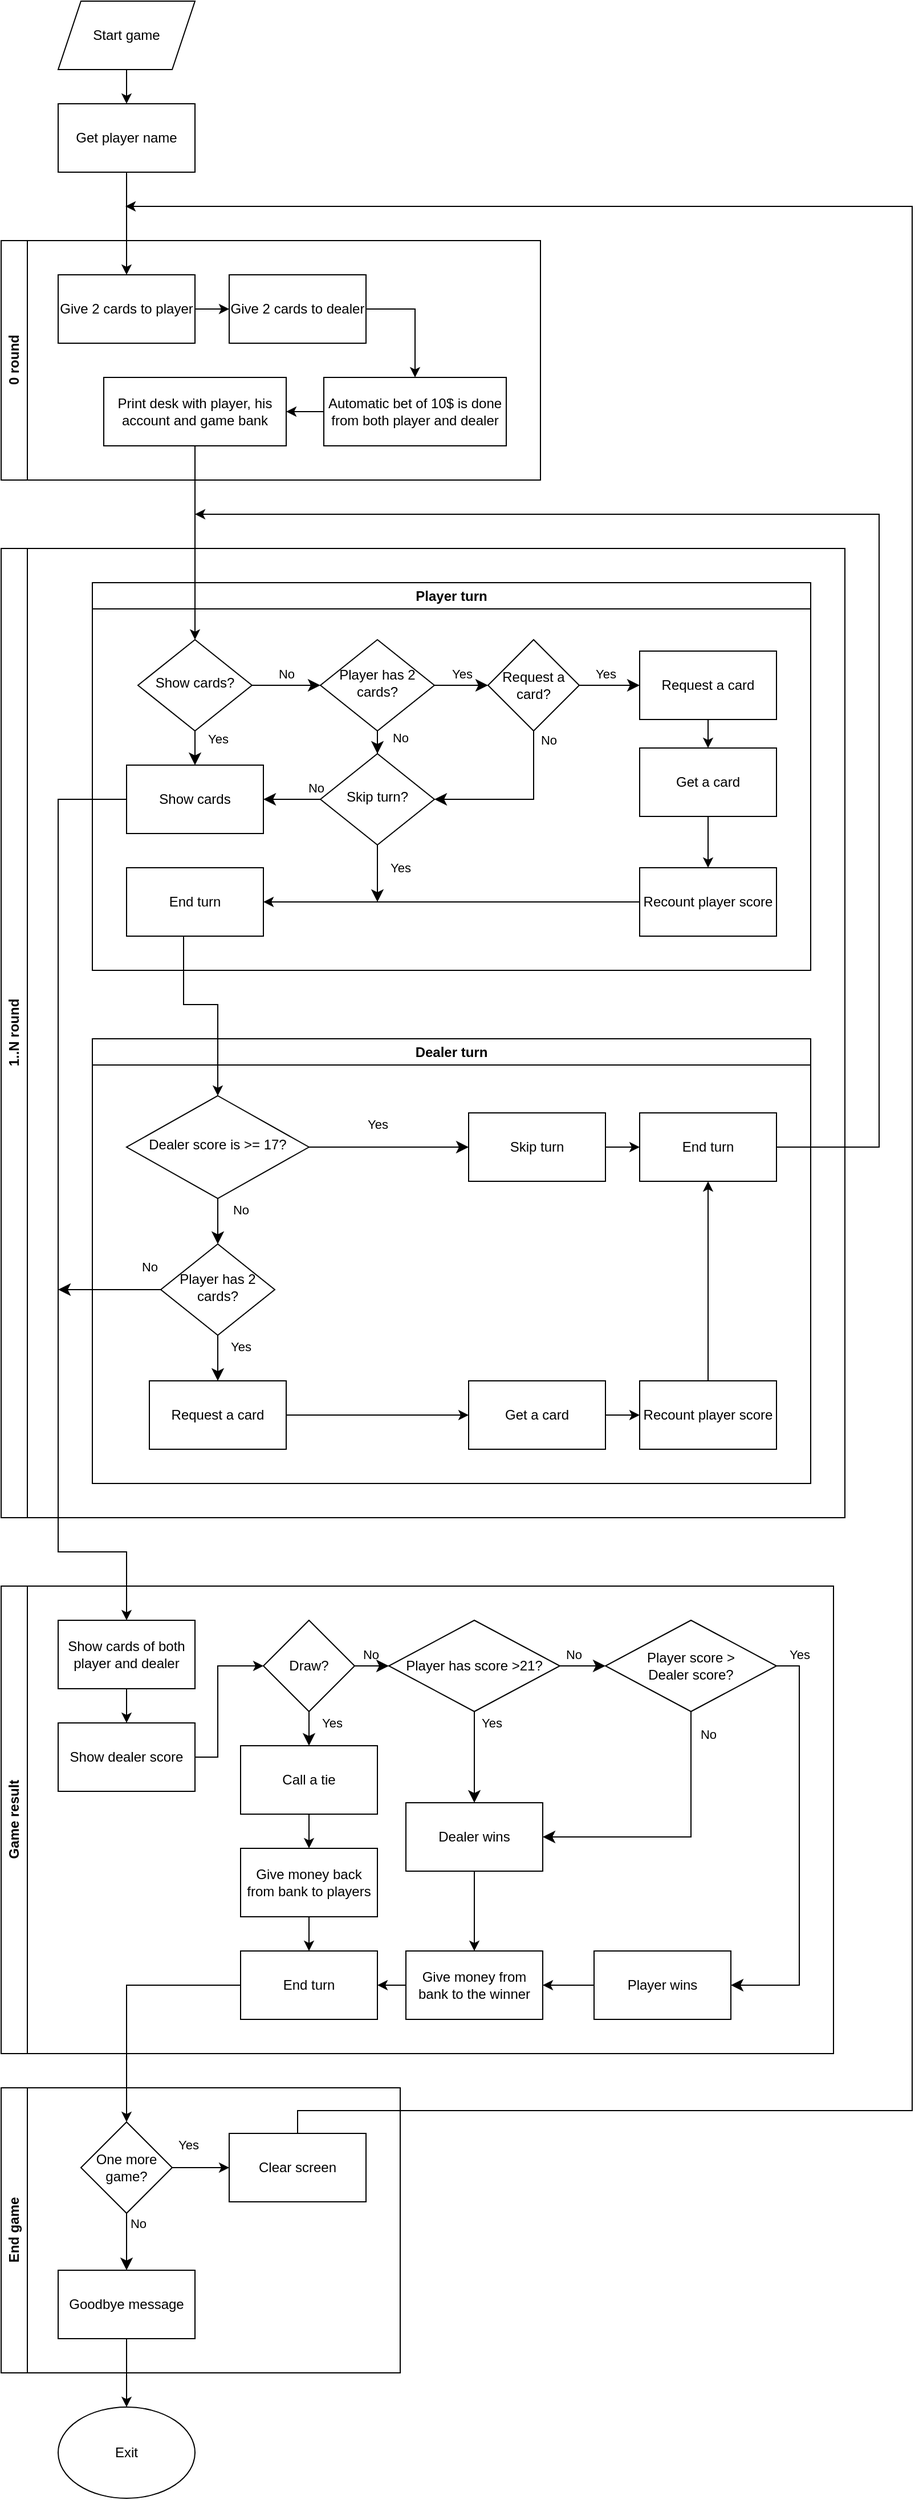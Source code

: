 <mxfile version="21.7.5" type="device">
  <diagram id="C5RBs43oDa-KdzZeNtuy" name="Page-1">
    <mxGraphModel dx="1290" dy="745" grid="1" gridSize="10" guides="1" tooltips="1" connect="1" arrows="1" fold="1" page="1" pageScale="1" pageWidth="827" pageHeight="1169" math="0" shadow="0">
      <root>
        <mxCell id="WIyWlLk6GJQsqaUBKTNV-0" />
        <mxCell id="WIyWlLk6GJQsqaUBKTNV-1" parent="WIyWlLk6GJQsqaUBKTNV-0" />
        <mxCell id="ebOidqk7eM00ks_p__QI-0" value="Exit" style="ellipse;whiteSpace=wrap;html=1;" parent="WIyWlLk6GJQsqaUBKTNV-1" vertex="1">
          <mxGeometry x="80" y="2130" width="120" height="80" as="geometry" />
        </mxCell>
        <mxCell id="ebOidqk7eM00ks_p__QI-3" style="edgeStyle=orthogonalEdgeStyle;rounded=0;orthogonalLoop=1;jettySize=auto;html=1;" parent="WIyWlLk6GJQsqaUBKTNV-1" source="ebOidqk7eM00ks_p__QI-1" target="ebOidqk7eM00ks_p__QI-2" edge="1">
          <mxGeometry relative="1" as="geometry" />
        </mxCell>
        <mxCell id="ebOidqk7eM00ks_p__QI-1" value="Start game" style="shape=parallelogram;perimeter=parallelogramPerimeter;whiteSpace=wrap;html=1;fixedSize=1;" parent="WIyWlLk6GJQsqaUBKTNV-1" vertex="1">
          <mxGeometry x="80" y="20" width="120" height="60" as="geometry" />
        </mxCell>
        <mxCell id="ebOidqk7eM00ks_p__QI-15" value="0 round" style="swimlane;horizontal=0;whiteSpace=wrap;html=1;container=0;" parent="WIyWlLk6GJQsqaUBKTNV-1" vertex="1">
          <mxGeometry x="30" y="230" width="473" height="210" as="geometry">
            <mxRectangle x="150" y="100" width="40" height="70" as="alternateBounds" />
          </mxGeometry>
        </mxCell>
        <mxCell id="ebOidqk7eM00ks_p__QI-11" value="Give 2 cards to player" style="rounded=0;whiteSpace=wrap;html=1;container=0;" parent="ebOidqk7eM00ks_p__QI-15" vertex="1">
          <mxGeometry x="50" y="30" width="120" height="60" as="geometry" />
        </mxCell>
        <mxCell id="ebOidqk7eM00ks_p__QI-18" style="rounded=0;orthogonalLoop=1;jettySize=auto;html=1;edgeStyle=orthogonalEdgeStyle;exitX=1;exitY=0.5;exitDx=0;exitDy=0;" parent="ebOidqk7eM00ks_p__QI-15" source="ebOidqk7eM00ks_p__QI-13" target="ebOidqk7eM00ks_p__QI-17" edge="1">
          <mxGeometry relative="1" as="geometry" />
        </mxCell>
        <mxCell id="ebOidqk7eM00ks_p__QI-13" value="Give 2 cards to dealer" style="rounded=0;whiteSpace=wrap;html=1;container=0;" parent="ebOidqk7eM00ks_p__QI-15" vertex="1">
          <mxGeometry x="200" y="30" width="120" height="60" as="geometry" />
        </mxCell>
        <mxCell id="ebOidqk7eM00ks_p__QI-14" style="edgeStyle=orthogonalEdgeStyle;rounded=0;orthogonalLoop=1;jettySize=auto;html=1;" parent="ebOidqk7eM00ks_p__QI-15" source="ebOidqk7eM00ks_p__QI-11" target="ebOidqk7eM00ks_p__QI-13" edge="1">
          <mxGeometry relative="1" as="geometry" />
        </mxCell>
        <mxCell id="ebOidqk7eM00ks_p__QI-28" style="edgeStyle=orthogonalEdgeStyle;rounded=0;orthogonalLoop=1;jettySize=auto;html=1;" parent="ebOidqk7eM00ks_p__QI-15" source="ebOidqk7eM00ks_p__QI-17" target="ebOidqk7eM00ks_p__QI-8" edge="1">
          <mxGeometry relative="1" as="geometry" />
        </mxCell>
        <mxCell id="ebOidqk7eM00ks_p__QI-17" value="Automatic bet of 10$ is done from both player and dealer" style="rounded=0;whiteSpace=wrap;html=1;" parent="ebOidqk7eM00ks_p__QI-15" vertex="1">
          <mxGeometry x="283" y="120" width="160" height="60" as="geometry" />
        </mxCell>
        <mxCell id="ebOidqk7eM00ks_p__QI-8" value="Print desk with player, his account and game bank" style="rounded=0;whiteSpace=wrap;html=1;" parent="ebOidqk7eM00ks_p__QI-15" vertex="1">
          <mxGeometry x="90" y="120" width="160" height="60" as="geometry" />
        </mxCell>
        <mxCell id="ebOidqk7eM00ks_p__QI-19" value="1..N round" style="swimlane;horizontal=0;whiteSpace=wrap;html=1;container=0;swimlaneLine=1;connectable=1;" parent="WIyWlLk6GJQsqaUBKTNV-1" vertex="1">
          <mxGeometry x="30" y="500" width="740" height="850" as="geometry">
            <mxRectangle x="150" y="100" width="40" height="70" as="alternateBounds" />
          </mxGeometry>
        </mxCell>
        <mxCell id="ebOidqk7eM00ks_p__QI-23" style="edgeStyle=orthogonalEdgeStyle;rounded=0;orthogonalLoop=1;jettySize=auto;html=1;" parent="ebOidqk7eM00ks_p__QI-19" edge="1">
          <mxGeometry relative="1" as="geometry">
            <mxPoint x="430" y="110" as="targetPoint" />
          </mxGeometry>
        </mxCell>
        <mxCell id="ebOidqk7eM00ks_p__QI-25" style="edgeStyle=orthogonalEdgeStyle;rounded=0;orthogonalLoop=1;jettySize=auto;html=1;" parent="ebOidqk7eM00ks_p__QI-19" edge="1">
          <mxGeometry relative="1" as="geometry">
            <mxPoint x="330" y="50" as="sourcePoint" />
          </mxGeometry>
        </mxCell>
        <mxCell id="ebOidqk7eM00ks_p__QI-30" style="edgeStyle=orthogonalEdgeStyle;rounded=0;orthogonalLoop=1;jettySize=auto;html=1;" parent="ebOidqk7eM00ks_p__QI-19" edge="1">
          <mxGeometry relative="1" as="geometry">
            <mxPoint x="370" y="140" as="sourcePoint" />
          </mxGeometry>
        </mxCell>
        <mxCell id="ebOidqk7eM00ks_p__QI-31" value="Player turn" style="swimlane;whiteSpace=wrap;html=1;container=0;" parent="ebOidqk7eM00ks_p__QI-19" vertex="1">
          <mxGeometry x="80" y="30" width="630" height="340" as="geometry">
            <mxRectangle x="80" y="30" width="100" height="30" as="alternateBounds" />
          </mxGeometry>
        </mxCell>
        <mxCell id="WIyWlLk6GJQsqaUBKTNV-8" value="No" style="rounded=0;html=1;jettySize=auto;orthogonalLoop=1;fontSize=11;endArrow=classic;endFill=1;endSize=8;strokeWidth=1;shadow=0;labelBackgroundColor=none;edgeStyle=orthogonalEdgeStyle;" parent="ebOidqk7eM00ks_p__QI-31" source="WIyWlLk6GJQsqaUBKTNV-10" target="ebOidqk7eM00ks_p__QI-72" edge="1">
          <mxGeometry x="-0.84" y="-10" relative="1" as="geometry">
            <mxPoint as="offset" />
            <mxPoint x="-20" y="235" as="targetPoint" />
          </mxGeometry>
        </mxCell>
        <mxCell id="WIyWlLk6GJQsqaUBKTNV-10" value="Skip turn?" style="rhombus;whiteSpace=wrap;html=1;shadow=0;fontFamily=Helvetica;fontSize=12;align=center;strokeWidth=1;spacing=6;spacingTop=-4;" parent="ebOidqk7eM00ks_p__QI-31" vertex="1">
          <mxGeometry x="200" y="150" width="100" height="80" as="geometry" />
        </mxCell>
        <mxCell id="ebOidqk7eM00ks_p__QI-45" value="Show cards?" style="rhombus;whiteSpace=wrap;html=1;shadow=0;fontFamily=Helvetica;fontSize=12;align=center;strokeWidth=1;spacing=6;spacingTop=-4;" parent="ebOidqk7eM00ks_p__QI-31" vertex="1">
          <mxGeometry x="40" y="50" width="100" height="80" as="geometry" />
        </mxCell>
        <mxCell id="ebOidqk7eM00ks_p__QI-49" value="Player has 2 cards?" style="rhombus;whiteSpace=wrap;html=1;shadow=0;fontFamily=Helvetica;fontSize=12;align=center;strokeWidth=1;spacing=6;spacingTop=-4;" parent="ebOidqk7eM00ks_p__QI-31" vertex="1">
          <mxGeometry x="200" y="50" width="100" height="80" as="geometry" />
        </mxCell>
        <mxCell id="ebOidqk7eM00ks_p__QI-51" value="No" style="rounded=0;html=1;jettySize=auto;orthogonalLoop=1;fontSize=11;endArrow=classic;endFill=1;endSize=8;strokeWidth=1;shadow=0;labelBackgroundColor=none;edgeStyle=orthogonalEdgeStyle;" parent="ebOidqk7eM00ks_p__QI-31" source="ebOidqk7eM00ks_p__QI-49" target="WIyWlLk6GJQsqaUBKTNV-10" edge="1">
          <mxGeometry x="-0.8" y="20" relative="1" as="geometry">
            <mxPoint as="offset" />
            <mxPoint x="450" y="630" as="sourcePoint" />
            <mxPoint x="480" y="630" as="targetPoint" />
          </mxGeometry>
        </mxCell>
        <mxCell id="ebOidqk7eM00ks_p__QI-56" value="End turn" style="rounded=0;whiteSpace=wrap;html=1;" parent="ebOidqk7eM00ks_p__QI-31" vertex="1">
          <mxGeometry x="30" y="250" width="120" height="60" as="geometry" />
        </mxCell>
        <mxCell id="WIyWlLk6GJQsqaUBKTNV-9" value="Yes" style="edgeStyle=orthogonalEdgeStyle;rounded=0;html=1;jettySize=auto;orthogonalLoop=1;fontSize=11;endArrow=classic;endFill=1;endSize=8;strokeWidth=1;shadow=0;labelBackgroundColor=default;exitX=0.5;exitY=1;exitDx=0;exitDy=0;" parent="ebOidqk7eM00ks_p__QI-31" source="WIyWlLk6GJQsqaUBKTNV-10" edge="1">
          <mxGeometry x="-0.208" y="20" relative="1" as="geometry">
            <mxPoint as="offset" />
            <mxPoint x="250" y="280" as="targetPoint" />
          </mxGeometry>
        </mxCell>
        <mxCell id="ebOidqk7eM00ks_p__QI-66" style="edgeStyle=orthogonalEdgeStyle;rounded=0;orthogonalLoop=1;jettySize=auto;html=1;" parent="ebOidqk7eM00ks_p__QI-31" source="ebOidqk7eM00ks_p__QI-59" target="ebOidqk7eM00ks_p__QI-65" edge="1">
          <mxGeometry relative="1" as="geometry" />
        </mxCell>
        <mxCell id="ebOidqk7eM00ks_p__QI-59" value="Request a card" style="rounded=0;whiteSpace=wrap;html=1;" parent="ebOidqk7eM00ks_p__QI-31" vertex="1">
          <mxGeometry x="480" y="60" width="120" height="60" as="geometry" />
        </mxCell>
        <mxCell id="ebOidqk7eM00ks_p__QI-67" style="edgeStyle=orthogonalEdgeStyle;rounded=0;orthogonalLoop=1;jettySize=auto;html=1;" parent="ebOidqk7eM00ks_p__QI-31" source="ebOidqk7eM00ks_p__QI-65" target="ebOidqk7eM00ks_p__QI-64" edge="1">
          <mxGeometry relative="1" as="geometry" />
        </mxCell>
        <mxCell id="ebOidqk7eM00ks_p__QI-65" value="Get a card" style="rounded=0;whiteSpace=wrap;html=1;" parent="ebOidqk7eM00ks_p__QI-31" vertex="1">
          <mxGeometry x="480" y="145" width="120" height="60" as="geometry" />
        </mxCell>
        <mxCell id="ebOidqk7eM00ks_p__QI-64" value="Recount player score" style="rounded=0;whiteSpace=wrap;html=1;" parent="ebOidqk7eM00ks_p__QI-31" vertex="1">
          <mxGeometry x="480" y="250" width="120" height="60" as="geometry" />
        </mxCell>
        <mxCell id="ebOidqk7eM00ks_p__QI-57" style="edgeStyle=orthogonalEdgeStyle;rounded=0;orthogonalLoop=1;jettySize=auto;html=1;endArrow=classic;endFill=1;" parent="ebOidqk7eM00ks_p__QI-31" source="ebOidqk7eM00ks_p__QI-64" target="ebOidqk7eM00ks_p__QI-56" edge="1">
          <mxGeometry relative="1" as="geometry">
            <mxPoint x="770" y="280" as="targetPoint" />
          </mxGeometry>
        </mxCell>
        <mxCell id="ebOidqk7eM00ks_p__QI-47" value="No" style="rounded=0;html=1;jettySize=auto;orthogonalLoop=1;fontSize=11;endArrow=classic;endFill=1;endSize=8;strokeWidth=1;shadow=0;labelBackgroundColor=none;edgeStyle=orthogonalEdgeStyle;" parent="ebOidqk7eM00ks_p__QI-31" source="ebOidqk7eM00ks_p__QI-45" target="ebOidqk7eM00ks_p__QI-49" edge="1">
          <mxGeometry y="10" relative="1" as="geometry">
            <mxPoint as="offset" />
            <mxPoint x="140" y="100" as="sourcePoint" />
            <mxPoint x="80" y="680" as="targetPoint" />
          </mxGeometry>
        </mxCell>
        <mxCell id="ebOidqk7eM00ks_p__QI-70" value="Request a card?" style="rhombus;whiteSpace=wrap;html=1;" parent="ebOidqk7eM00ks_p__QI-31" vertex="1">
          <mxGeometry x="347" y="50" width="80" height="80" as="geometry" />
        </mxCell>
        <mxCell id="ebOidqk7eM00ks_p__QI-58" value="Yes" style="edgeStyle=orthogonalEdgeStyle;rounded=0;html=1;jettySize=auto;orthogonalLoop=1;fontSize=11;endArrow=classic;endFill=1;endSize=8;strokeWidth=1;shadow=0;labelBackgroundColor=none;entryX=0;entryY=0.5;entryDx=0;entryDy=0;" parent="ebOidqk7eM00ks_p__QI-31" source="ebOidqk7eM00ks_p__QI-49" target="ebOidqk7eM00ks_p__QI-70" edge="1">
          <mxGeometry y="10" relative="1" as="geometry">
            <mxPoint as="offset" />
            <mxPoint x="530" y="320" as="sourcePoint" />
            <mxPoint x="350" y="390" as="targetPoint" />
          </mxGeometry>
        </mxCell>
        <mxCell id="ebOidqk7eM00ks_p__QI-71" value="Yes" style="edgeStyle=orthogonalEdgeStyle;rounded=0;html=1;jettySize=auto;orthogonalLoop=1;fontSize=11;endArrow=classic;endFill=1;endSize=8;strokeWidth=1;shadow=0;labelBackgroundColor=none;" parent="ebOidqk7eM00ks_p__QI-31" source="ebOidqk7eM00ks_p__QI-70" target="ebOidqk7eM00ks_p__QI-59" edge="1">
          <mxGeometry x="-0.132" y="10" relative="1" as="geometry">
            <mxPoint as="offset" />
            <mxPoint x="337" y="220" as="sourcePoint" />
            <mxPoint x="397" y="140" as="targetPoint" />
          </mxGeometry>
        </mxCell>
        <mxCell id="ebOidqk7eM00ks_p__QI-72" value="Show cards" style="rounded=0;whiteSpace=wrap;html=1;" parent="ebOidqk7eM00ks_p__QI-31" vertex="1">
          <mxGeometry x="30" y="160" width="120" height="60" as="geometry" />
        </mxCell>
        <mxCell id="ebOidqk7eM00ks_p__QI-48" value="Yes" style="rounded=0;html=1;jettySize=auto;orthogonalLoop=1;fontSize=11;endArrow=classic;endFill=1;endSize=8;strokeWidth=1;shadow=0;labelBackgroundColor=none;edgeStyle=orthogonalEdgeStyle;" parent="ebOidqk7eM00ks_p__QI-31" source="ebOidqk7eM00ks_p__QI-45" target="ebOidqk7eM00ks_p__QI-72" edge="1">
          <mxGeometry x="-0.733" y="20" relative="1" as="geometry">
            <mxPoint as="offset" />
            <mxPoint x="-10" y="540" as="sourcePoint" />
            <mxPoint x="60" y="530" as="targetPoint" />
          </mxGeometry>
        </mxCell>
        <mxCell id="ebOidqk7eM00ks_p__QI-74" value="No" style="rounded=0;html=1;jettySize=auto;orthogonalLoop=1;fontSize=11;endArrow=classic;endFill=1;endSize=8;strokeWidth=1;shadow=0;labelBackgroundColor=none;edgeStyle=orthogonalEdgeStyle;entryX=1;entryY=0.5;entryDx=0;entryDy=0;exitX=0.5;exitY=1;exitDx=0;exitDy=0;" parent="ebOidqk7eM00ks_p__QI-31" source="ebOidqk7eM00ks_p__QI-70" target="WIyWlLk6GJQsqaUBKTNV-10" edge="1">
          <mxGeometry x="-0.896" y="13" relative="1" as="geometry">
            <mxPoint as="offset" />
            <mxPoint x="260" y="140" as="sourcePoint" />
            <mxPoint x="260" y="205" as="targetPoint" />
          </mxGeometry>
        </mxCell>
        <mxCell id="ebOidqk7eM00ks_p__QI-33" value="Dealer turn" style="swimlane;whiteSpace=wrap;html=1;container=0;" parent="ebOidqk7eM00ks_p__QI-19" vertex="1">
          <mxGeometry x="80" y="430" width="630" height="390" as="geometry">
            <mxRectangle x="80" y="410" width="100" height="30" as="alternateBounds" />
          </mxGeometry>
        </mxCell>
        <mxCell id="ebOidqk7eM00ks_p__QI-34" value="No" style="rounded=0;html=1;jettySize=auto;orthogonalLoop=1;fontSize=11;endArrow=classic;endFill=1;endSize=8;strokeWidth=1;shadow=0;labelBackgroundColor=none;edgeStyle=orthogonalEdgeStyle;" parent="ebOidqk7eM00ks_p__QI-33" source="ebOidqk7eM00ks_p__QI-35" target="eX4cUNvwnU4wcwtgO3sk-14" edge="1">
          <mxGeometry x="-0.5" y="20" relative="1" as="geometry">
            <mxPoint as="offset" />
            <mxPoint x="80" y="200" as="targetPoint" />
          </mxGeometry>
        </mxCell>
        <mxCell id="ebOidqk7eM00ks_p__QI-35" value="Dealer score is &amp;gt;= 17?" style="rhombus;whiteSpace=wrap;html=1;shadow=0;fontFamily=Helvetica;fontSize=12;align=center;strokeWidth=1;spacing=6;spacingTop=-4;" parent="ebOidqk7eM00ks_p__QI-33" vertex="1">
          <mxGeometry x="30" y="50" width="160" height="90" as="geometry" />
        </mxCell>
        <mxCell id="ebOidqk7eM00ks_p__QI-81" style="edgeStyle=orthogonalEdgeStyle;rounded=0;orthogonalLoop=1;jettySize=auto;html=1;" parent="ebOidqk7eM00ks_p__QI-33" source="ebOidqk7eM00ks_p__QI-78" target="ebOidqk7eM00ks_p__QI-82" edge="1">
          <mxGeometry relative="1" as="geometry" />
        </mxCell>
        <mxCell id="ebOidqk7eM00ks_p__QI-78" value="Request a card" style="rounded=0;whiteSpace=wrap;html=1;" parent="ebOidqk7eM00ks_p__QI-33" vertex="1">
          <mxGeometry x="50" y="300" width="120" height="60" as="geometry" />
        </mxCell>
        <mxCell id="ebOidqk7eM00ks_p__QI-79" style="edgeStyle=orthogonalEdgeStyle;rounded=0;orthogonalLoop=1;jettySize=auto;html=1;" parent="ebOidqk7eM00ks_p__QI-33" source="ebOidqk7eM00ks_p__QI-77" edge="1">
          <mxGeometry relative="1" as="geometry">
            <mxPoint x="90" y="-460" as="targetPoint" />
            <Array as="points">
              <mxPoint x="690" y="95" />
              <mxPoint x="690" y="-460" />
            </Array>
          </mxGeometry>
        </mxCell>
        <mxCell id="ebOidqk7eM00ks_p__QI-77" value="End turn" style="rounded=0;whiteSpace=wrap;html=1;" parent="ebOidqk7eM00ks_p__QI-33" vertex="1">
          <mxGeometry x="480" y="65" width="120" height="60" as="geometry" />
        </mxCell>
        <mxCell id="ebOidqk7eM00ks_p__QI-36" value="Yes" style="edgeStyle=orthogonalEdgeStyle;rounded=0;html=1;jettySize=auto;orthogonalLoop=1;fontSize=11;endArrow=classic;endFill=1;endSize=8;strokeWidth=1;shadow=0;labelBackgroundColor=none;" parent="ebOidqk7eM00ks_p__QI-33" source="ebOidqk7eM00ks_p__QI-35" target="MIcCLS9UHcvjyFF0eJE4-0" edge="1">
          <mxGeometry x="-0.149" y="20" relative="1" as="geometry">
            <mxPoint as="offset" />
            <mxPoint x="90" y="-330" as="sourcePoint" />
            <mxPoint x="190" y="160" as="targetPoint" />
          </mxGeometry>
        </mxCell>
        <mxCell id="ebOidqk7eM00ks_p__QI-84" style="edgeStyle=orthogonalEdgeStyle;rounded=0;orthogonalLoop=1;jettySize=auto;html=1;" parent="ebOidqk7eM00ks_p__QI-33" source="ebOidqk7eM00ks_p__QI-82" target="ebOidqk7eM00ks_p__QI-83" edge="1">
          <mxGeometry relative="1" as="geometry" />
        </mxCell>
        <mxCell id="ebOidqk7eM00ks_p__QI-82" value="Get a card" style="rounded=0;whiteSpace=wrap;html=1;" parent="ebOidqk7eM00ks_p__QI-33" vertex="1">
          <mxGeometry x="330" y="300" width="120" height="60" as="geometry" />
        </mxCell>
        <mxCell id="ebOidqk7eM00ks_p__QI-85" style="edgeStyle=orthogonalEdgeStyle;rounded=0;orthogonalLoop=1;jettySize=auto;html=1;" parent="ebOidqk7eM00ks_p__QI-33" source="ebOidqk7eM00ks_p__QI-83" target="ebOidqk7eM00ks_p__QI-77" edge="1">
          <mxGeometry relative="1" as="geometry" />
        </mxCell>
        <mxCell id="ebOidqk7eM00ks_p__QI-83" value="Recount player score" style="rounded=0;whiteSpace=wrap;html=1;" parent="ebOidqk7eM00ks_p__QI-33" vertex="1">
          <mxGeometry x="480" y="300" width="120" height="60" as="geometry" />
        </mxCell>
        <mxCell id="MIcCLS9UHcvjyFF0eJE4-2" style="edgeStyle=orthogonalEdgeStyle;rounded=0;orthogonalLoop=1;jettySize=auto;html=1;" parent="ebOidqk7eM00ks_p__QI-33" source="MIcCLS9UHcvjyFF0eJE4-0" target="ebOidqk7eM00ks_p__QI-77" edge="1">
          <mxGeometry relative="1" as="geometry" />
        </mxCell>
        <mxCell id="MIcCLS9UHcvjyFF0eJE4-0" value="Skip turn" style="rounded=0;whiteSpace=wrap;html=1;" parent="ebOidqk7eM00ks_p__QI-33" vertex="1">
          <mxGeometry x="330" y="65" width="120" height="60" as="geometry" />
        </mxCell>
        <mxCell id="eX4cUNvwnU4wcwtgO3sk-14" value="Player has 2 cards?" style="rhombus;whiteSpace=wrap;html=1;shadow=0;fontFamily=Helvetica;fontSize=12;align=center;strokeWidth=1;spacing=6;spacingTop=-4;" parent="ebOidqk7eM00ks_p__QI-33" vertex="1">
          <mxGeometry x="60" y="180" width="100" height="80" as="geometry" />
        </mxCell>
        <mxCell id="eX4cUNvwnU4wcwtgO3sk-15" value="No" style="rounded=0;html=1;jettySize=auto;orthogonalLoop=1;fontSize=11;endArrow=classic;endFill=1;endSize=8;strokeWidth=1;shadow=0;labelBackgroundColor=none;edgeStyle=orthogonalEdgeStyle;" parent="ebOidqk7eM00ks_p__QI-33" source="eX4cUNvwnU4wcwtgO3sk-14" edge="1">
          <mxGeometry x="-0.779" y="-20" relative="1" as="geometry">
            <mxPoint as="offset" />
            <mxPoint x="407" y="730" as="sourcePoint" />
            <mxPoint x="-30" y="220" as="targetPoint" />
          </mxGeometry>
        </mxCell>
        <mxCell id="eX4cUNvwnU4wcwtgO3sk-16" value="Yes" style="edgeStyle=orthogonalEdgeStyle;rounded=0;html=1;jettySize=auto;orthogonalLoop=1;fontSize=11;endArrow=classic;endFill=1;endSize=8;strokeWidth=1;shadow=0;labelBackgroundColor=none;" parent="ebOidqk7eM00ks_p__QI-33" source="eX4cUNvwnU4wcwtgO3sk-14" target="ebOidqk7eM00ks_p__QI-78" edge="1">
          <mxGeometry x="-0.5" y="20" relative="1" as="geometry">
            <mxPoint as="offset" />
            <mxPoint x="487" y="420" as="sourcePoint" />
            <mxPoint x="304" y="190" as="targetPoint" />
          </mxGeometry>
        </mxCell>
        <mxCell id="ebOidqk7eM00ks_p__QI-68" style="rounded=0;orthogonalLoop=1;jettySize=auto;html=1;entryX=0.5;entryY=0;entryDx=0;entryDy=0;edgeStyle=orthogonalEdgeStyle;" parent="ebOidqk7eM00ks_p__QI-19" source="ebOidqk7eM00ks_p__QI-56" target="ebOidqk7eM00ks_p__QI-35" edge="1">
          <mxGeometry relative="1" as="geometry">
            <mxPoint x="850" y="240" as="sourcePoint" />
            <Array as="points">
              <mxPoint x="160" y="400" />
              <mxPoint x="190" y="400" />
            </Array>
          </mxGeometry>
        </mxCell>
        <mxCell id="ebOidqk7eM00ks_p__QI-29" style="edgeStyle=orthogonalEdgeStyle;rounded=0;orthogonalLoop=1;jettySize=auto;html=1;exitX=0.5;exitY=1;exitDx=0;exitDy=0;endArrow=classic;endFill=1;" parent="WIyWlLk6GJQsqaUBKTNV-1" source="ebOidqk7eM00ks_p__QI-8" target="ebOidqk7eM00ks_p__QI-45" edge="1">
          <mxGeometry relative="1" as="geometry">
            <mxPoint x="160" y="530" as="targetPoint" />
          </mxGeometry>
        </mxCell>
        <mxCell id="ebOidqk7eM00ks_p__QI-38" value="Game result" style="swimlane;horizontal=0;whiteSpace=wrap;html=1;container=0;" parent="WIyWlLk6GJQsqaUBKTNV-1" vertex="1">
          <mxGeometry x="30" y="1410" width="730" height="410" as="geometry" />
        </mxCell>
        <mxCell id="ebOidqk7eM00ks_p__QI-41" value="Draw?" style="rhombus;whiteSpace=wrap;html=1;" parent="ebOidqk7eM00ks_p__QI-38" vertex="1">
          <mxGeometry x="230" y="30" width="80" height="80" as="geometry" />
        </mxCell>
        <mxCell id="ebOidqk7eM00ks_p__QI-60" value="Show cards of both player and dealer" style="rounded=0;whiteSpace=wrap;html=1;" parent="ebOidqk7eM00ks_p__QI-38" vertex="1">
          <mxGeometry x="50" y="30" width="120" height="60" as="geometry" />
        </mxCell>
        <mxCell id="ebOidqk7eM00ks_p__QI-63" style="edgeStyle=orthogonalEdgeStyle;rounded=0;orthogonalLoop=1;jettySize=auto;html=1;entryX=0;entryY=0.5;entryDx=0;entryDy=0;" parent="ebOidqk7eM00ks_p__QI-38" source="ebOidqk7eM00ks_p__QI-62" target="ebOidqk7eM00ks_p__QI-41" edge="1">
          <mxGeometry relative="1" as="geometry">
            <Array as="points">
              <mxPoint x="190" y="150" />
              <mxPoint x="190" y="70" />
            </Array>
          </mxGeometry>
        </mxCell>
        <mxCell id="ebOidqk7eM00ks_p__QI-62" value="Show dealer score" style="rounded=0;whiteSpace=wrap;html=1;" parent="ebOidqk7eM00ks_p__QI-38" vertex="1">
          <mxGeometry x="50" y="120" width="120" height="60" as="geometry" />
        </mxCell>
        <mxCell id="ebOidqk7eM00ks_p__QI-61" style="edgeStyle=orthogonalEdgeStyle;rounded=0;orthogonalLoop=1;jettySize=auto;html=1;" parent="ebOidqk7eM00ks_p__QI-38" source="ebOidqk7eM00ks_p__QI-60" target="ebOidqk7eM00ks_p__QI-62" edge="1">
          <mxGeometry relative="1" as="geometry" />
        </mxCell>
        <mxCell id="MIcCLS9UHcvjyFF0eJE4-3" value="Yes" style="edgeStyle=orthogonalEdgeStyle;rounded=0;html=1;jettySize=auto;orthogonalLoop=1;fontSize=11;endArrow=classic;endFill=1;endSize=8;strokeWidth=1;shadow=0;labelBackgroundColor=none;" parent="ebOidqk7eM00ks_p__QI-38" source="ebOidqk7eM00ks_p__QI-41" target="MIcCLS9UHcvjyFF0eJE4-5" edge="1">
          <mxGeometry x="0.2" y="20" relative="1" as="geometry">
            <mxPoint as="offset" />
            <mxPoint x="320" y="130" as="sourcePoint" />
            <mxPoint x="270" y="150" as="targetPoint" />
          </mxGeometry>
        </mxCell>
        <mxCell id="MIcCLS9UHcvjyFF0eJE4-7" style="edgeStyle=orthogonalEdgeStyle;rounded=0;orthogonalLoop=1;jettySize=auto;html=1;" parent="ebOidqk7eM00ks_p__QI-38" source="MIcCLS9UHcvjyFF0eJE4-5" target="MIcCLS9UHcvjyFF0eJE4-6" edge="1">
          <mxGeometry relative="1" as="geometry" />
        </mxCell>
        <mxCell id="MIcCLS9UHcvjyFF0eJE4-5" value="Call a tie" style="rounded=0;whiteSpace=wrap;html=1;" parent="ebOidqk7eM00ks_p__QI-38" vertex="1">
          <mxGeometry x="210" y="140" width="120" height="60" as="geometry" />
        </mxCell>
        <mxCell id="MIcCLS9UHcvjyFF0eJE4-9" style="edgeStyle=orthogonalEdgeStyle;rounded=0;orthogonalLoop=1;jettySize=auto;html=1;" parent="ebOidqk7eM00ks_p__QI-38" source="MIcCLS9UHcvjyFF0eJE4-6" target="MIcCLS9UHcvjyFF0eJE4-10" edge="1">
          <mxGeometry relative="1" as="geometry">
            <mxPoint x="270" y="450" as="targetPoint" />
          </mxGeometry>
        </mxCell>
        <mxCell id="MIcCLS9UHcvjyFF0eJE4-6" value="Give money back from bank to players" style="rounded=0;whiteSpace=wrap;html=1;" parent="ebOidqk7eM00ks_p__QI-38" vertex="1">
          <mxGeometry x="210" y="230" width="120" height="60" as="geometry" />
        </mxCell>
        <mxCell id="MIcCLS9UHcvjyFF0eJE4-10" value="End turn" style="rounded=0;whiteSpace=wrap;html=1;" parent="ebOidqk7eM00ks_p__QI-38" vertex="1">
          <mxGeometry x="210" y="320" width="120" height="60" as="geometry" />
        </mxCell>
        <mxCell id="MIcCLS9UHcvjyFF0eJE4-13" value="Dealer wins" style="rounded=0;whiteSpace=wrap;html=1;" parent="ebOidqk7eM00ks_p__QI-38" vertex="1">
          <mxGeometry x="355" y="190" width="120" height="60" as="geometry" />
        </mxCell>
        <mxCell id="MIcCLS9UHcvjyFF0eJE4-12" value="Player wins" style="rounded=0;whiteSpace=wrap;html=1;" parent="ebOidqk7eM00ks_p__QI-38" vertex="1">
          <mxGeometry x="520" y="320" width="120" height="60" as="geometry" />
        </mxCell>
        <mxCell id="MIcCLS9UHcvjyFF0eJE4-16" value="Player has score &amp;gt;21?" style="rhombus;whiteSpace=wrap;html=1;" parent="ebOidqk7eM00ks_p__QI-38" vertex="1">
          <mxGeometry x="340" y="30" width="150" height="80" as="geometry" />
        </mxCell>
        <mxCell id="MIcCLS9UHcvjyFF0eJE4-17" value="Yes" style="edgeStyle=orthogonalEdgeStyle;rounded=0;html=1;jettySize=auto;orthogonalLoop=1;fontSize=11;endArrow=classic;endFill=1;endSize=8;strokeWidth=1;shadow=0;labelBackgroundColor=none;" parent="ebOidqk7eM00ks_p__QI-38" source="MIcCLS9UHcvjyFF0eJE4-16" target="MIcCLS9UHcvjyFF0eJE4-13" edge="1">
          <mxGeometry x="-0.75" y="15" relative="1" as="geometry">
            <mxPoint as="offset" />
            <mxPoint x="500" y="130" as="sourcePoint" />
            <mxPoint x="450" y="140" as="targetPoint" />
          </mxGeometry>
        </mxCell>
        <mxCell id="MIcCLS9UHcvjyFF0eJE4-18" value="No" style="rounded=0;html=1;jettySize=auto;orthogonalLoop=1;fontSize=11;endArrow=classic;endFill=1;endSize=8;strokeWidth=1;shadow=0;labelBackgroundColor=none;edgeStyle=orthogonalEdgeStyle;" parent="ebOidqk7eM00ks_p__QI-38" source="MIcCLS9UHcvjyFF0eJE4-16" target="MIcCLS9UHcvjyFF0eJE4-19" edge="1">
          <mxGeometry x="-0.433" y="10" relative="1" as="geometry">
            <mxPoint as="offset" />
            <mxPoint x="570" y="70" as="targetPoint" />
            <mxPoint x="540" y="-400" as="sourcePoint" />
          </mxGeometry>
        </mxCell>
        <mxCell id="MIcCLS9UHcvjyFF0eJE4-4" value="No" style="rounded=0;html=1;jettySize=auto;orthogonalLoop=1;fontSize=11;endArrow=classic;endFill=1;endSize=8;strokeWidth=1;shadow=0;labelBackgroundColor=none;edgeStyle=orthogonalEdgeStyle;" parent="ebOidqk7eM00ks_p__QI-38" source="ebOidqk7eM00ks_p__QI-41" target="MIcCLS9UHcvjyFF0eJE4-16" edge="1">
          <mxGeometry x="-0.433" y="10" relative="1" as="geometry">
            <mxPoint as="offset" />
            <mxPoint x="390" y="70" as="targetPoint" />
            <mxPoint x="360" y="-400" as="sourcePoint" />
          </mxGeometry>
        </mxCell>
        <mxCell id="MIcCLS9UHcvjyFF0eJE4-19" value="Player score &amp;gt;&lt;br&gt;Dealer score?" style="rhombus;whiteSpace=wrap;html=1;" parent="ebOidqk7eM00ks_p__QI-38" vertex="1">
          <mxGeometry x="530" y="30" width="150" height="80" as="geometry" />
        </mxCell>
        <mxCell id="MIcCLS9UHcvjyFF0eJE4-20" value="Yes" style="edgeStyle=orthogonalEdgeStyle;rounded=0;html=1;jettySize=auto;orthogonalLoop=1;fontSize=11;endArrow=classic;endFill=1;endSize=8;strokeWidth=1;shadow=0;labelBackgroundColor=none;exitX=1;exitY=0.5;exitDx=0;exitDy=0;entryX=1;entryY=0.5;entryDx=0;entryDy=0;" parent="ebOidqk7eM00ks_p__QI-38" source="MIcCLS9UHcvjyFF0eJE4-19" target="MIcCLS9UHcvjyFF0eJE4-12" edge="1">
          <mxGeometry x="-0.889" y="-10" relative="1" as="geometry">
            <mxPoint x="10" y="-10" as="offset" />
            <mxPoint x="750" y="120" as="sourcePoint" />
            <mxPoint x="665" y="180" as="targetPoint" />
          </mxGeometry>
        </mxCell>
        <mxCell id="MIcCLS9UHcvjyFF0eJE4-21" value="No" style="rounded=0;html=1;jettySize=auto;orthogonalLoop=1;fontSize=11;endArrow=classic;endFill=1;endSize=8;strokeWidth=1;shadow=0;labelBackgroundColor=none;edgeStyle=orthogonalEdgeStyle;exitX=0.5;exitY=1;exitDx=0;exitDy=0;entryX=1;entryY=0.5;entryDx=0;entryDy=0;" parent="ebOidqk7eM00ks_p__QI-38" source="MIcCLS9UHcvjyFF0eJE4-19" target="MIcCLS9UHcvjyFF0eJE4-13" edge="1">
          <mxGeometry x="-0.833" y="15" relative="1" as="geometry">
            <mxPoint as="offset" />
            <mxPoint x="820" y="60" as="targetPoint" />
            <mxPoint x="790" y="-410" as="sourcePoint" />
          </mxGeometry>
        </mxCell>
        <mxCell id="MIcCLS9UHcvjyFF0eJE4-23" style="edgeStyle=orthogonalEdgeStyle;rounded=0;orthogonalLoop=1;jettySize=auto;html=1;" parent="ebOidqk7eM00ks_p__QI-38" source="MIcCLS9UHcvjyFF0eJE4-22" target="MIcCLS9UHcvjyFF0eJE4-10" edge="1">
          <mxGeometry relative="1" as="geometry" />
        </mxCell>
        <mxCell id="MIcCLS9UHcvjyFF0eJE4-22" value="Give money from bank to the winner" style="rounded=0;whiteSpace=wrap;html=1;" parent="ebOidqk7eM00ks_p__QI-38" vertex="1">
          <mxGeometry x="355" y="320" width="120" height="60" as="geometry" />
        </mxCell>
        <mxCell id="MIcCLS9UHcvjyFF0eJE4-14" style="edgeStyle=orthogonalEdgeStyle;rounded=0;orthogonalLoop=1;jettySize=auto;html=1;" parent="ebOidqk7eM00ks_p__QI-38" source="MIcCLS9UHcvjyFF0eJE4-13" target="MIcCLS9UHcvjyFF0eJE4-22" edge="1">
          <mxGeometry relative="1" as="geometry">
            <mxPoint x="415" y="350" as="targetPoint" />
          </mxGeometry>
        </mxCell>
        <mxCell id="MIcCLS9UHcvjyFF0eJE4-15" style="edgeStyle=orthogonalEdgeStyle;rounded=0;orthogonalLoop=1;jettySize=auto;html=1;" parent="ebOidqk7eM00ks_p__QI-38" source="MIcCLS9UHcvjyFF0eJE4-12" target="MIcCLS9UHcvjyFF0eJE4-22" edge="1">
          <mxGeometry relative="1" as="geometry" />
        </mxCell>
        <mxCell id="ebOidqk7eM00ks_p__QI-73" style="rounded=0;orthogonalLoop=1;jettySize=auto;html=1;exitX=0;exitY=0.5;exitDx=0;exitDy=0;edgeStyle=orthogonalEdgeStyle;entryX=0.5;entryY=0;entryDx=0;entryDy=0;" parent="WIyWlLk6GJQsqaUBKTNV-1" source="ebOidqk7eM00ks_p__QI-72" target="ebOidqk7eM00ks_p__QI-60" edge="1">
          <mxGeometry relative="1" as="geometry">
            <mxPoint x="140" y="725" as="sourcePoint" />
            <mxPoint x="160" y="1635" as="targetPoint" />
            <Array as="points">
              <mxPoint x="80" y="720" />
              <mxPoint x="80" y="1380" />
              <mxPoint x="140" y="1380" />
            </Array>
          </mxGeometry>
        </mxCell>
        <mxCell id="MIcCLS9UHcvjyFF0eJE4-8" value="End game" style="swimlane;horizontal=0;whiteSpace=wrap;html=1;container=0;" parent="WIyWlLk6GJQsqaUBKTNV-1" vertex="1">
          <mxGeometry x="30" y="1850" width="350" height="250" as="geometry" />
        </mxCell>
        <mxCell id="eX4cUNvwnU4wcwtgO3sk-8" style="edgeStyle=orthogonalEdgeStyle;rounded=0;orthogonalLoop=1;jettySize=auto;html=1;" parent="MIcCLS9UHcvjyFF0eJE4-8" source="eX4cUNvwnU4wcwtgO3sk-0" target="eX4cUNvwnU4wcwtgO3sk-7" edge="1">
          <mxGeometry relative="1" as="geometry" />
        </mxCell>
        <mxCell id="eX4cUNvwnU4wcwtgO3sk-10" value="Yes" style="edgeLabel;html=1;align=center;verticalAlign=middle;resizable=0;points=[];" parent="eX4cUNvwnU4wcwtgO3sk-8" vertex="1" connectable="0">
          <mxGeometry x="-0.432" y="-6" relative="1" as="geometry">
            <mxPoint y="-26" as="offset" />
          </mxGeometry>
        </mxCell>
        <mxCell id="eX4cUNvwnU4wcwtgO3sk-0" value="One more game?" style="rhombus;whiteSpace=wrap;html=1;" parent="MIcCLS9UHcvjyFF0eJE4-8" vertex="1">
          <mxGeometry x="70" y="30" width="80" height="80" as="geometry" />
        </mxCell>
        <mxCell id="eX4cUNvwnU4wcwtgO3sk-7" value="Clear screen" style="rounded=0;whiteSpace=wrap;html=1;" parent="MIcCLS9UHcvjyFF0eJE4-8" vertex="1">
          <mxGeometry x="200" y="40" width="120" height="60" as="geometry" />
        </mxCell>
        <mxCell id="eX4cUNvwnU4wcwtgO3sk-11" value="Goodbye message" style="rounded=0;whiteSpace=wrap;html=1;" parent="MIcCLS9UHcvjyFF0eJE4-8" vertex="1">
          <mxGeometry x="50" y="160" width="120" height="60" as="geometry" />
        </mxCell>
        <mxCell id="eX4cUNvwnU4wcwtgO3sk-2" value="No" style="rounded=0;html=1;jettySize=auto;orthogonalLoop=1;fontSize=11;endArrow=classic;endFill=1;endSize=8;strokeWidth=1;shadow=0;labelBackgroundColor=none;edgeStyle=orthogonalEdgeStyle;" parent="MIcCLS9UHcvjyFF0eJE4-8" source="eX4cUNvwnU4wcwtgO3sk-0" target="eX4cUNvwnU4wcwtgO3sk-11" edge="1">
          <mxGeometry x="-0.667" y="10" relative="1" as="geometry">
            <mxPoint as="offset" />
            <mxPoint x="270" y="150" as="targetPoint" />
            <mxPoint x="200" y="-400" as="sourcePoint" />
          </mxGeometry>
        </mxCell>
        <mxCell id="MIcCLS9UHcvjyFF0eJE4-11" style="edgeStyle=orthogonalEdgeStyle;rounded=0;orthogonalLoop=1;jettySize=auto;html=1;" parent="WIyWlLk6GJQsqaUBKTNV-1" source="MIcCLS9UHcvjyFF0eJE4-10" target="eX4cUNvwnU4wcwtgO3sk-0" edge="1">
          <mxGeometry relative="1" as="geometry">
            <mxPoint x="140" y="2230" as="targetPoint" />
          </mxGeometry>
        </mxCell>
        <mxCell id="eX4cUNvwnU4wcwtgO3sk-4" style="edgeStyle=orthogonalEdgeStyle;rounded=0;orthogonalLoop=1;jettySize=auto;html=1;" parent="WIyWlLk6GJQsqaUBKTNV-1" source="eX4cUNvwnU4wcwtgO3sk-7" edge="1">
          <mxGeometry relative="1" as="geometry">
            <mxPoint x="139" y="200" as="targetPoint" />
            <Array as="points">
              <mxPoint x="290" y="1870" />
              <mxPoint x="829" y="1870" />
              <mxPoint x="829" y="200" />
            </Array>
            <mxPoint x="650" y="985" as="sourcePoint" />
          </mxGeometry>
        </mxCell>
        <mxCell id="eX4cUNvwnU4wcwtgO3sk-12" style="edgeStyle=orthogonalEdgeStyle;rounded=0;orthogonalLoop=1;jettySize=auto;html=1;" parent="WIyWlLk6GJQsqaUBKTNV-1" source="eX4cUNvwnU4wcwtgO3sk-11" target="ebOidqk7eM00ks_p__QI-0" edge="1">
          <mxGeometry relative="1" as="geometry" />
        </mxCell>
        <mxCell id="ebOidqk7eM00ks_p__QI-2" value="Get player&amp;nbsp;name" style="rounded=0;whiteSpace=wrap;html=1;container=0;" parent="WIyWlLk6GJQsqaUBKTNV-1" vertex="1">
          <mxGeometry x="80" y="110" width="120" height="60" as="geometry" />
        </mxCell>
        <mxCell id="ebOidqk7eM00ks_p__QI-5" style="rounded=0;orthogonalLoop=1;jettySize=auto;html=1;edgeStyle=orthogonalEdgeStyle;" parent="WIyWlLk6GJQsqaUBKTNV-1" source="ebOidqk7eM00ks_p__QI-2" target="ebOidqk7eM00ks_p__QI-11" edge="1">
          <mxGeometry relative="1" as="geometry">
            <mxPoint x="271" y="300" as="targetPoint" />
          </mxGeometry>
        </mxCell>
      </root>
    </mxGraphModel>
  </diagram>
</mxfile>

